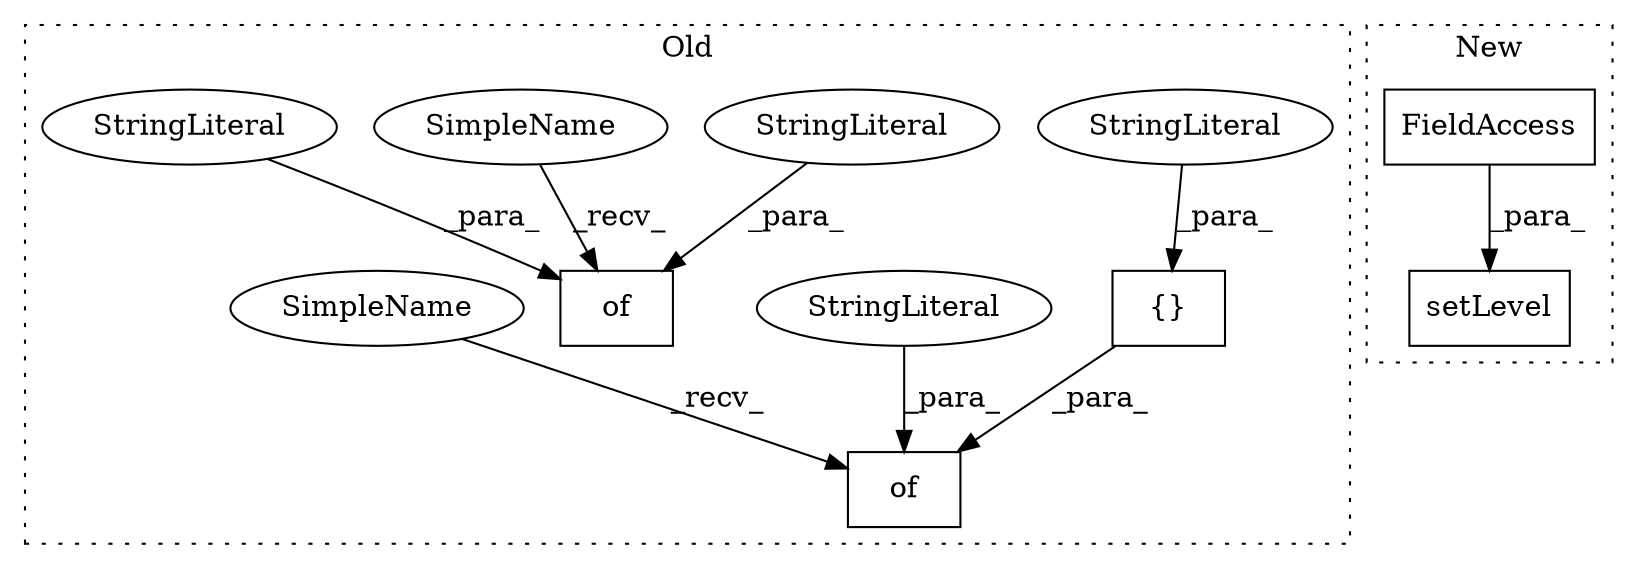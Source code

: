 digraph G {
subgraph cluster0 {
1 [label="of" a="32" s="607,655" l="3,1" shape="box"];
3 [label="{}" a="4" s="643,653" l="1,1" shape="box"];
4 [label="of" a="32" s="533,590" l="3,1" shape="box"];
6 [label="StringLiteral" a="45" s="544" l="23" shape="ellipse"];
7 [label="StringLiteral" a="45" s="644" l="9" shape="ellipse"];
8 [label="StringLiteral" a="45" s="568" l="11" shape="ellipse"];
9 [label="StringLiteral" a="45" s="610" l="2" shape="ellipse"];
10 [label="SimpleName" a="42" s="529" l="3" shape="ellipse"];
11 [label="SimpleName" a="42" s="603" l="3" shape="ellipse"];
label = "Old";
style="dotted";
}
subgraph cluster1 {
2 [label="setLevel" a="32" s="471,492" l="9,1" shape="box"];
5 [label="FieldAccess" a="22" s="480" l="12" shape="box"];
label = "New";
style="dotted";
}
3 -> 1 [label="_para_"];
5 -> 2 [label="_para_"];
6 -> 4 [label="_para_"];
7 -> 3 [label="_para_"];
8 -> 4 [label="_para_"];
9 -> 1 [label="_para_"];
10 -> 4 [label="_recv_"];
11 -> 1 [label="_recv_"];
}